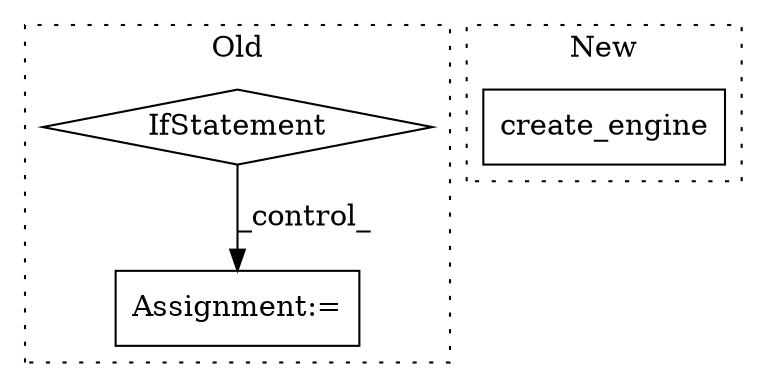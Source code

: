 digraph G {
subgraph cluster0 {
1 [label="IfStatement" a="25" s="8011,8036" l="4,2" shape="diamond"];
3 [label="Assignment:=" a="7" s="8059" l="1" shape="box"];
label = "Old";
style="dotted";
}
subgraph cluster1 {
2 [label="create_engine" a="32" s="7749,7788" l="14,1" shape="box"];
label = "New";
style="dotted";
}
1 -> 3 [label="_control_"];
}